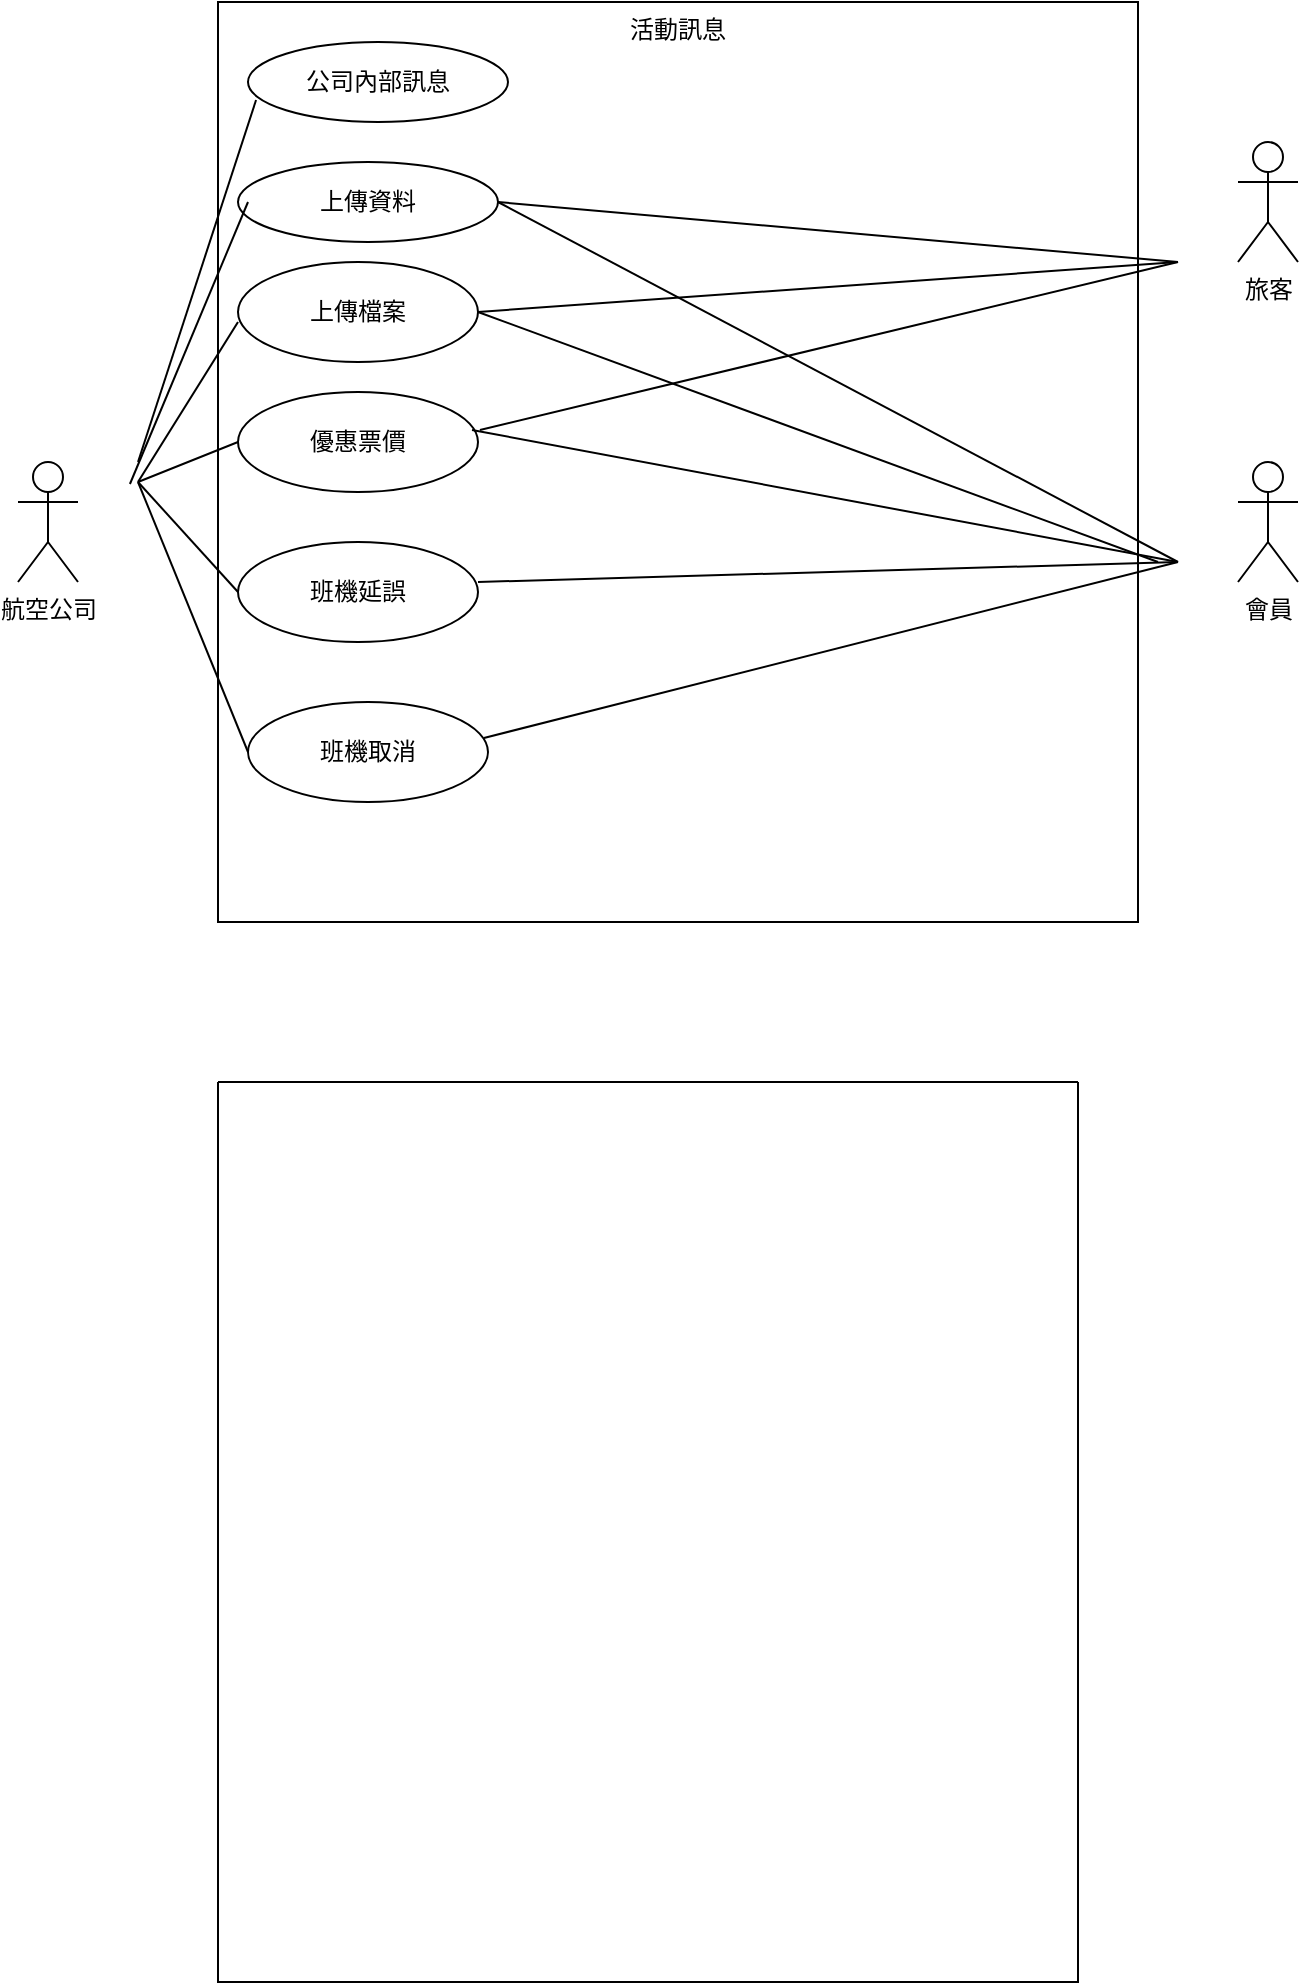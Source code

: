 <mxfile version="20.4.0" type="github">
  <diagram id="XS7YkT4AYA-5AnNX3ofC" name="第 1 页">
    <mxGraphModel dx="946" dy="532" grid="1" gridSize="10" guides="1" tooltips="1" connect="1" arrows="1" fold="1" page="1" pageScale="1" pageWidth="827" pageHeight="1169" math="0" shadow="0">
      <root>
        <mxCell id="0" />
        <mxCell id="1" parent="0" />
        <mxCell id="l9NWi1hb6xJNUo2wOAHN-1" value="活動訊息" style="whiteSpace=wrap;html=1;aspect=fixed;align=center;verticalAlign=top;" parent="1" vertex="1">
          <mxGeometry x="210" y="20" width="460" height="460" as="geometry" />
        </mxCell>
        <mxCell id="l9NWi1hb6xJNUo2wOAHN-2" value="航空公司" style="shape=umlActor;verticalLabelPosition=bottom;verticalAlign=top;html=1;outlineConnect=0;" parent="1" vertex="1">
          <mxGeometry x="110" y="250" width="30" height="60" as="geometry" />
        </mxCell>
        <mxCell id="l9NWi1hb6xJNUo2wOAHN-5" value="會員&lt;br&gt;" style="shape=umlActor;verticalLabelPosition=bottom;verticalAlign=top;html=1;outlineConnect=0;" parent="1" vertex="1">
          <mxGeometry x="720" y="250" width="30" height="60" as="geometry" />
        </mxCell>
        <mxCell id="l9NWi1hb6xJNUo2wOAHN-8" value="班機取消" style="ellipse;whiteSpace=wrap;html=1;" parent="1" vertex="1">
          <mxGeometry x="225" y="370" width="120" height="50" as="geometry" />
        </mxCell>
        <mxCell id="l9NWi1hb6xJNUo2wOAHN-9" value="上傳資料" style="ellipse;whiteSpace=wrap;html=1;" parent="1" vertex="1">
          <mxGeometry x="220" y="100" width="130" height="40" as="geometry" />
        </mxCell>
        <mxCell id="l9NWi1hb6xJNUo2wOAHN-10" value="上傳檔案" style="ellipse;whiteSpace=wrap;html=1;" parent="1" vertex="1">
          <mxGeometry x="220" y="150" width="120" height="50" as="geometry" />
        </mxCell>
        <mxCell id="l9NWi1hb6xJNUo2wOAHN-11" value="優惠票價" style="ellipse;whiteSpace=wrap;html=1;" parent="1" vertex="1">
          <mxGeometry x="220" y="215" width="120" height="50" as="geometry" />
        </mxCell>
        <mxCell id="l9NWi1hb6xJNUo2wOAHN-12" value="班機延誤" style="ellipse;whiteSpace=wrap;html=1;" parent="1" vertex="1">
          <mxGeometry x="220" y="290" width="120" height="50" as="geometry" />
        </mxCell>
        <mxCell id="l9NWi1hb6xJNUo2wOAHN-13" value="公司內部訊息" style="ellipse;whiteSpace=wrap;html=1;" parent="1" vertex="1">
          <mxGeometry x="225" y="40" width="130" height="40" as="geometry" />
        </mxCell>
        <mxCell id="l9NWi1hb6xJNUo2wOAHN-16" value="" style="endArrow=none;html=1;rounded=0;entryX=0.975;entryY=0.38;entryDx=0;entryDy=0;entryPerimeter=0;" parent="1" target="l9NWi1hb6xJNUo2wOAHN-11" edge="1">
          <mxGeometry width="50" height="50" relative="1" as="geometry">
            <mxPoint x="690" y="300" as="sourcePoint" />
            <mxPoint x="345" y="170" as="targetPoint" />
          </mxGeometry>
        </mxCell>
        <mxCell id="l9NWi1hb6xJNUo2wOAHN-17" value="" style="endArrow=none;html=1;rounded=0;entryX=0.975;entryY=0.38;entryDx=0;entryDy=0;entryPerimeter=0;" parent="1" edge="1">
          <mxGeometry width="50" height="50" relative="1" as="geometry">
            <mxPoint x="690" y="300" as="sourcePoint" />
            <mxPoint x="340" y="310" as="targetPoint" />
          </mxGeometry>
        </mxCell>
        <mxCell id="l9NWi1hb6xJNUo2wOAHN-18" value="" style="endArrow=none;html=1;rounded=0;entryX=0.983;entryY=0.36;entryDx=0;entryDy=0;entryPerimeter=0;" parent="1" target="l9NWi1hb6xJNUo2wOAHN-8" edge="1">
          <mxGeometry width="50" height="50" relative="1" as="geometry">
            <mxPoint x="690" y="300" as="sourcePoint" />
            <mxPoint x="350" y="390" as="targetPoint" />
          </mxGeometry>
        </mxCell>
        <mxCell id="l9NWi1hb6xJNUo2wOAHN-20" value="旅客" style="shape=umlActor;verticalLabelPosition=bottom;verticalAlign=top;html=1;outlineConnect=0;" parent="1" vertex="1">
          <mxGeometry x="720" y="90" width="30" height="60" as="geometry" />
        </mxCell>
        <mxCell id="l9NWi1hb6xJNUo2wOAHN-23" value="" style="endArrow=none;html=1;rounded=0;entryX=1.008;entryY=0.38;entryDx=0;entryDy=0;entryPerimeter=0;" parent="1" edge="1" target="l9NWi1hb6xJNUo2wOAHN-11">
          <mxGeometry width="50" height="50" relative="1" as="geometry">
            <mxPoint x="690" y="150" as="sourcePoint" />
            <mxPoint x="340" y="230" as="targetPoint" />
          </mxGeometry>
        </mxCell>
        <mxCell id="l9NWi1hb6xJNUo2wOAHN-25" value="" style="endArrow=none;html=1;rounded=0;entryX=1;entryY=0.5;entryDx=0;entryDy=0;" parent="1" edge="1" target="l9NWi1hb6xJNUo2wOAHN-10">
          <mxGeometry width="50" height="50" relative="1" as="geometry">
            <mxPoint x="680" y="300" as="sourcePoint" />
            <mxPoint x="350" y="180" as="targetPoint" />
          </mxGeometry>
        </mxCell>
        <mxCell id="l9NWi1hb6xJNUo2wOAHN-26" value="" style="endArrow=none;html=1;rounded=0;" parent="1" edge="1">
          <mxGeometry width="50" height="50" relative="1" as="geometry">
            <mxPoint x="690" y="300" as="sourcePoint" />
            <mxPoint x="350" y="120" as="targetPoint" />
          </mxGeometry>
        </mxCell>
        <mxCell id="l9NWi1hb6xJNUo2wOAHN-27" value="" style="endArrow=none;html=1;rounded=0;entryX=1;entryY=0.5;entryDx=0;entryDy=0;" parent="1" edge="1" target="l9NWi1hb6xJNUo2wOAHN-10">
          <mxGeometry width="50" height="50" relative="1" as="geometry">
            <mxPoint x="690" y="150" as="sourcePoint" />
            <mxPoint x="345" y="180" as="targetPoint" />
          </mxGeometry>
        </mxCell>
        <mxCell id="l9NWi1hb6xJNUo2wOAHN-28" value="" style="endArrow=none;html=1;rounded=0;" parent="1" edge="1">
          <mxGeometry width="50" height="50" relative="1" as="geometry">
            <mxPoint x="690" y="150" as="sourcePoint" />
            <mxPoint x="350" y="120" as="targetPoint" />
          </mxGeometry>
        </mxCell>
        <mxCell id="l9NWi1hb6xJNUo2wOAHN-29" value="" style="endArrow=none;html=1;rounded=0;exitX=0.031;exitY=0.725;exitDx=0;exitDy=0;exitPerimeter=0;" parent="1" source="l9NWi1hb6xJNUo2wOAHN-13" edge="1">
          <mxGeometry width="50" height="50" relative="1" as="geometry">
            <mxPoint x="495" y="180" as="sourcePoint" />
            <mxPoint x="170" y="250" as="targetPoint" />
          </mxGeometry>
        </mxCell>
        <mxCell id="l9NWi1hb6xJNUo2wOAHN-30" value="" style="endArrow=none;html=1;rounded=0;" parent="1" edge="1">
          <mxGeometry width="50" height="50" relative="1" as="geometry">
            <mxPoint x="225" y="120" as="sourcePoint" />
            <mxPoint x="165.97" y="261" as="targetPoint" />
          </mxGeometry>
        </mxCell>
        <mxCell id="l9NWi1hb6xJNUo2wOAHN-31" value="" style="endArrow=none;html=1;rounded=0;exitX=0.031;exitY=0.725;exitDx=0;exitDy=0;exitPerimeter=0;" parent="1" edge="1">
          <mxGeometry width="50" height="50" relative="1" as="geometry">
            <mxPoint x="220" y="180" as="sourcePoint" />
            <mxPoint x="170" y="260" as="targetPoint" />
          </mxGeometry>
        </mxCell>
        <mxCell id="l9NWi1hb6xJNUo2wOAHN-32" value="" style="endArrow=none;html=1;rounded=0;exitX=0.031;exitY=0.725;exitDx=0;exitDy=0;exitPerimeter=0;" parent="1" edge="1">
          <mxGeometry width="50" height="50" relative="1" as="geometry">
            <mxPoint x="220" y="240" as="sourcePoint" />
            <mxPoint x="170" y="260" as="targetPoint" />
          </mxGeometry>
        </mxCell>
        <mxCell id="l9NWi1hb6xJNUo2wOAHN-33" value="" style="endArrow=none;html=1;rounded=0;exitX=0;exitY=0.5;exitDx=0;exitDy=0;" parent="1" source="l9NWi1hb6xJNUo2wOAHN-12" edge="1">
          <mxGeometry width="50" height="50" relative="1" as="geometry">
            <mxPoint x="230" y="250" as="sourcePoint" />
            <mxPoint x="170" y="260" as="targetPoint" />
          </mxGeometry>
        </mxCell>
        <mxCell id="l9NWi1hb6xJNUo2wOAHN-34" value="" style="endArrow=none;html=1;rounded=0;exitX=0;exitY=0.5;exitDx=0;exitDy=0;" parent="1" edge="1">
          <mxGeometry width="50" height="50" relative="1" as="geometry">
            <mxPoint x="225" y="395" as="sourcePoint" />
            <mxPoint x="170" y="260" as="targetPoint" />
          </mxGeometry>
        </mxCell>
        <mxCell id="UV2faUG9aP_q7BWto_bb-2" value="" style="swimlane;startSize=0;verticalAlign=top;" vertex="1" parent="1">
          <mxGeometry x="210" y="560" width="430" height="450" as="geometry" />
        </mxCell>
      </root>
    </mxGraphModel>
  </diagram>
</mxfile>
